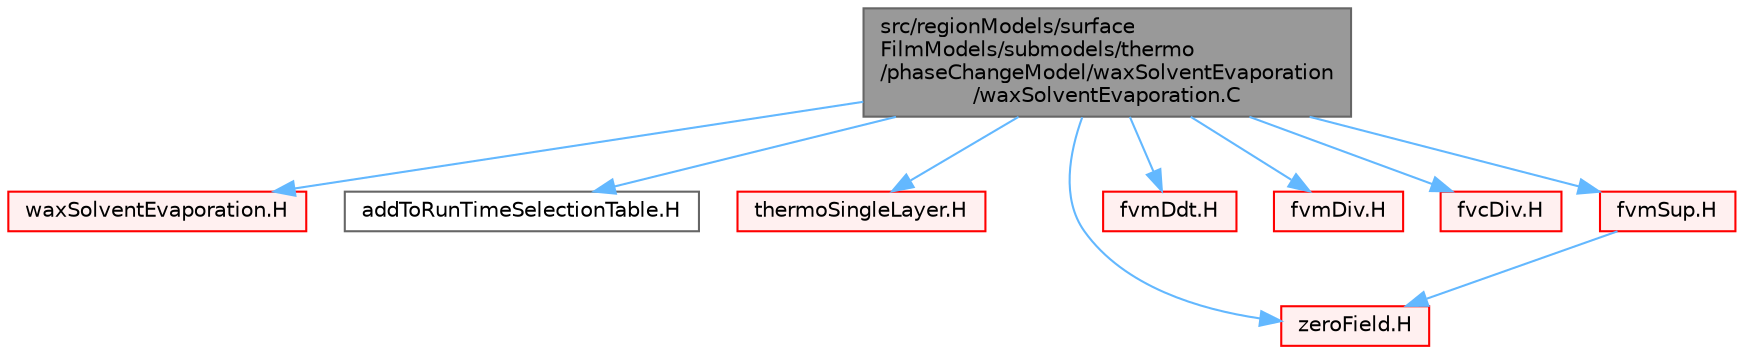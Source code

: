 digraph "src/regionModels/surfaceFilmModels/submodels/thermo/phaseChangeModel/waxSolventEvaporation/waxSolventEvaporation.C"
{
 // LATEX_PDF_SIZE
  bgcolor="transparent";
  edge [fontname=Helvetica,fontsize=10,labelfontname=Helvetica,labelfontsize=10];
  node [fontname=Helvetica,fontsize=10,shape=box,height=0.2,width=0.4];
  Node1 [id="Node000001",label="src/regionModels/surface\lFilmModels/submodels/thermo\l/phaseChangeModel/waxSolventEvaporation\l/waxSolventEvaporation.C",height=0.2,width=0.4,color="gray40", fillcolor="grey60", style="filled", fontcolor="black",tooltip=" "];
  Node1 -> Node2 [id="edge1_Node000001_Node000002",color="steelblue1",style="solid",tooltip=" "];
  Node2 [id="Node000002",label="waxSolventEvaporation.H",height=0.2,width=0.4,color="red", fillcolor="#FFF0F0", style="filled",URL="$waxSolventEvaporation_8H.html",tooltip=" "];
  Node1 -> Node241 [id="edge2_Node000001_Node000241",color="steelblue1",style="solid",tooltip=" "];
  Node241 [id="Node000241",label="addToRunTimeSelectionTable.H",height=0.2,width=0.4,color="grey40", fillcolor="white", style="filled",URL="$addToRunTimeSelectionTable_8H.html",tooltip="Macros for easy insertion into run-time selection tables."];
  Node1 -> Node242 [id="edge3_Node000001_Node000242",color="steelblue1",style="solid",tooltip=" "];
  Node242 [id="Node000242",label="thermoSingleLayer.H",height=0.2,width=0.4,color="red", fillcolor="#FFF0F0", style="filled",URL="$thermoSingleLayer_8H.html",tooltip=" "];
  Node1 -> Node487 [id="edge4_Node000001_Node000487",color="steelblue1",style="solid",tooltip=" "];
  Node487 [id="Node000487",label="zeroField.H",height=0.2,width=0.4,color="red", fillcolor="#FFF0F0", style="filled",URL="$zeroField_8H.html",tooltip=" "];
  Node1 -> Node489 [id="edge5_Node000001_Node000489",color="steelblue1",style="solid",tooltip=" "];
  Node489 [id="Node000489",label="fvmDdt.H",height=0.2,width=0.4,color="red", fillcolor="#FFF0F0", style="filled",URL="$fvmDdt_8H.html",tooltip="Calculate the matrix for the first temporal derivative."];
  Node1 -> Node490 [id="edge6_Node000001_Node000490",color="steelblue1",style="solid",tooltip=" "];
  Node490 [id="Node000490",label="fvmDiv.H",height=0.2,width=0.4,color="red", fillcolor="#FFF0F0", style="filled",URL="$fvmDiv_8H.html",tooltip="Calculate the matrix for the divergence of the given field and flux."];
  Node1 -> Node492 [id="edge7_Node000001_Node000492",color="steelblue1",style="solid",tooltip=" "];
  Node492 [id="Node000492",label="fvcDiv.H",height=0.2,width=0.4,color="red", fillcolor="#FFF0F0", style="filled",URL="$fvcDiv_8H.html",tooltip="Calculate the divergence of the given field."];
  Node1 -> Node493 [id="edge8_Node000001_Node000493",color="steelblue1",style="solid",tooltip=" "];
  Node493 [id="Node000493",label="fvmSup.H",height=0.2,width=0.4,color="red", fillcolor="#FFF0F0", style="filled",URL="$fvmSup_8H.html",tooltip="Calculate the finiteVolume matrix for implicit and explicit sources."];
  Node493 -> Node487 [id="edge9_Node000493_Node000487",color="steelblue1",style="solid",tooltip=" "];
}
